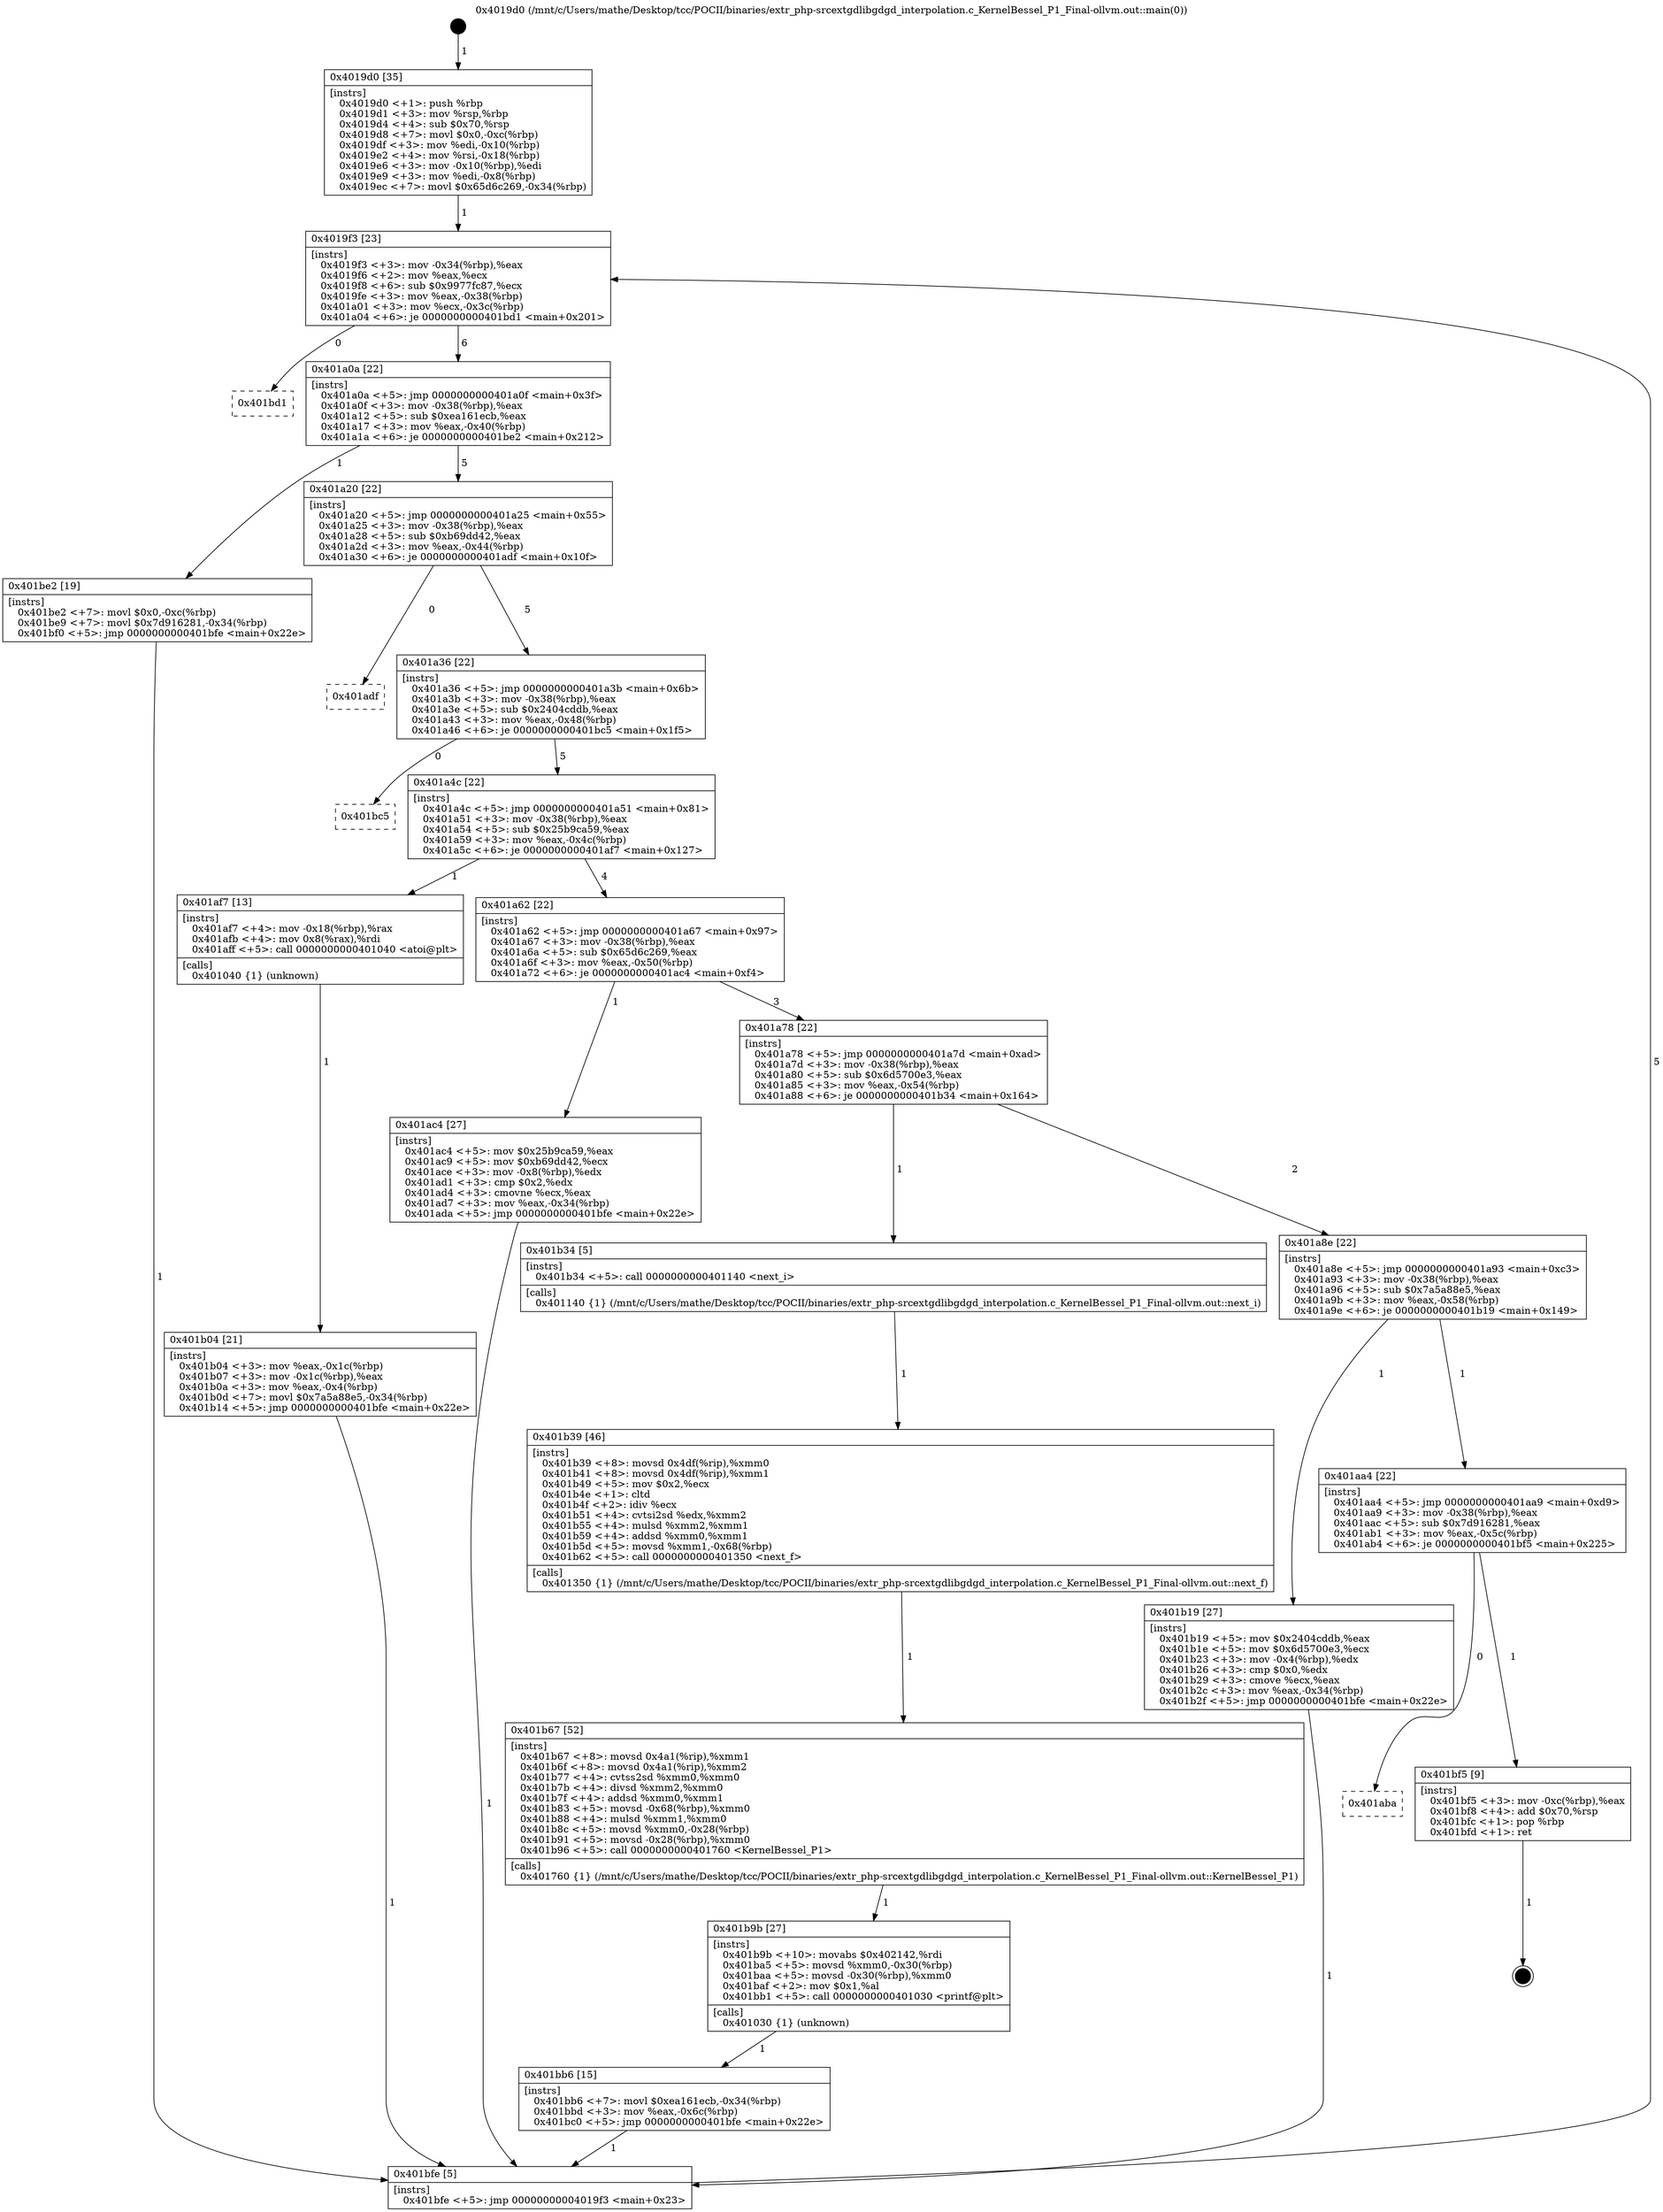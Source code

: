 digraph "0x4019d0" {
  label = "0x4019d0 (/mnt/c/Users/mathe/Desktop/tcc/POCII/binaries/extr_php-srcextgdlibgdgd_interpolation.c_KernelBessel_P1_Final-ollvm.out::main(0))"
  labelloc = "t"
  node[shape=record]

  Entry [label="",width=0.3,height=0.3,shape=circle,fillcolor=black,style=filled]
  "0x4019f3" [label="{
     0x4019f3 [23]\l
     | [instrs]\l
     &nbsp;&nbsp;0x4019f3 \<+3\>: mov -0x34(%rbp),%eax\l
     &nbsp;&nbsp;0x4019f6 \<+2\>: mov %eax,%ecx\l
     &nbsp;&nbsp;0x4019f8 \<+6\>: sub $0x9977fc87,%ecx\l
     &nbsp;&nbsp;0x4019fe \<+3\>: mov %eax,-0x38(%rbp)\l
     &nbsp;&nbsp;0x401a01 \<+3\>: mov %ecx,-0x3c(%rbp)\l
     &nbsp;&nbsp;0x401a04 \<+6\>: je 0000000000401bd1 \<main+0x201\>\l
  }"]
  "0x401bd1" [label="{
     0x401bd1\l
  }", style=dashed]
  "0x401a0a" [label="{
     0x401a0a [22]\l
     | [instrs]\l
     &nbsp;&nbsp;0x401a0a \<+5\>: jmp 0000000000401a0f \<main+0x3f\>\l
     &nbsp;&nbsp;0x401a0f \<+3\>: mov -0x38(%rbp),%eax\l
     &nbsp;&nbsp;0x401a12 \<+5\>: sub $0xea161ecb,%eax\l
     &nbsp;&nbsp;0x401a17 \<+3\>: mov %eax,-0x40(%rbp)\l
     &nbsp;&nbsp;0x401a1a \<+6\>: je 0000000000401be2 \<main+0x212\>\l
  }"]
  Exit [label="",width=0.3,height=0.3,shape=circle,fillcolor=black,style=filled,peripheries=2]
  "0x401be2" [label="{
     0x401be2 [19]\l
     | [instrs]\l
     &nbsp;&nbsp;0x401be2 \<+7\>: movl $0x0,-0xc(%rbp)\l
     &nbsp;&nbsp;0x401be9 \<+7\>: movl $0x7d916281,-0x34(%rbp)\l
     &nbsp;&nbsp;0x401bf0 \<+5\>: jmp 0000000000401bfe \<main+0x22e\>\l
  }"]
  "0x401a20" [label="{
     0x401a20 [22]\l
     | [instrs]\l
     &nbsp;&nbsp;0x401a20 \<+5\>: jmp 0000000000401a25 \<main+0x55\>\l
     &nbsp;&nbsp;0x401a25 \<+3\>: mov -0x38(%rbp),%eax\l
     &nbsp;&nbsp;0x401a28 \<+5\>: sub $0xb69dd42,%eax\l
     &nbsp;&nbsp;0x401a2d \<+3\>: mov %eax,-0x44(%rbp)\l
     &nbsp;&nbsp;0x401a30 \<+6\>: je 0000000000401adf \<main+0x10f\>\l
  }"]
  "0x401aba" [label="{
     0x401aba\l
  }", style=dashed]
  "0x401adf" [label="{
     0x401adf\l
  }", style=dashed]
  "0x401a36" [label="{
     0x401a36 [22]\l
     | [instrs]\l
     &nbsp;&nbsp;0x401a36 \<+5\>: jmp 0000000000401a3b \<main+0x6b\>\l
     &nbsp;&nbsp;0x401a3b \<+3\>: mov -0x38(%rbp),%eax\l
     &nbsp;&nbsp;0x401a3e \<+5\>: sub $0x2404cddb,%eax\l
     &nbsp;&nbsp;0x401a43 \<+3\>: mov %eax,-0x48(%rbp)\l
     &nbsp;&nbsp;0x401a46 \<+6\>: je 0000000000401bc5 \<main+0x1f5\>\l
  }"]
  "0x401bf5" [label="{
     0x401bf5 [9]\l
     | [instrs]\l
     &nbsp;&nbsp;0x401bf5 \<+3\>: mov -0xc(%rbp),%eax\l
     &nbsp;&nbsp;0x401bf8 \<+4\>: add $0x70,%rsp\l
     &nbsp;&nbsp;0x401bfc \<+1\>: pop %rbp\l
     &nbsp;&nbsp;0x401bfd \<+1\>: ret\l
  }"]
  "0x401bc5" [label="{
     0x401bc5\l
  }", style=dashed]
  "0x401a4c" [label="{
     0x401a4c [22]\l
     | [instrs]\l
     &nbsp;&nbsp;0x401a4c \<+5\>: jmp 0000000000401a51 \<main+0x81\>\l
     &nbsp;&nbsp;0x401a51 \<+3\>: mov -0x38(%rbp),%eax\l
     &nbsp;&nbsp;0x401a54 \<+5\>: sub $0x25b9ca59,%eax\l
     &nbsp;&nbsp;0x401a59 \<+3\>: mov %eax,-0x4c(%rbp)\l
     &nbsp;&nbsp;0x401a5c \<+6\>: je 0000000000401af7 \<main+0x127\>\l
  }"]
  "0x401bb6" [label="{
     0x401bb6 [15]\l
     | [instrs]\l
     &nbsp;&nbsp;0x401bb6 \<+7\>: movl $0xea161ecb,-0x34(%rbp)\l
     &nbsp;&nbsp;0x401bbd \<+3\>: mov %eax,-0x6c(%rbp)\l
     &nbsp;&nbsp;0x401bc0 \<+5\>: jmp 0000000000401bfe \<main+0x22e\>\l
  }"]
  "0x401af7" [label="{
     0x401af7 [13]\l
     | [instrs]\l
     &nbsp;&nbsp;0x401af7 \<+4\>: mov -0x18(%rbp),%rax\l
     &nbsp;&nbsp;0x401afb \<+4\>: mov 0x8(%rax),%rdi\l
     &nbsp;&nbsp;0x401aff \<+5\>: call 0000000000401040 \<atoi@plt\>\l
     | [calls]\l
     &nbsp;&nbsp;0x401040 \{1\} (unknown)\l
  }"]
  "0x401a62" [label="{
     0x401a62 [22]\l
     | [instrs]\l
     &nbsp;&nbsp;0x401a62 \<+5\>: jmp 0000000000401a67 \<main+0x97\>\l
     &nbsp;&nbsp;0x401a67 \<+3\>: mov -0x38(%rbp),%eax\l
     &nbsp;&nbsp;0x401a6a \<+5\>: sub $0x65d6c269,%eax\l
     &nbsp;&nbsp;0x401a6f \<+3\>: mov %eax,-0x50(%rbp)\l
     &nbsp;&nbsp;0x401a72 \<+6\>: je 0000000000401ac4 \<main+0xf4\>\l
  }"]
  "0x401b9b" [label="{
     0x401b9b [27]\l
     | [instrs]\l
     &nbsp;&nbsp;0x401b9b \<+10\>: movabs $0x402142,%rdi\l
     &nbsp;&nbsp;0x401ba5 \<+5\>: movsd %xmm0,-0x30(%rbp)\l
     &nbsp;&nbsp;0x401baa \<+5\>: movsd -0x30(%rbp),%xmm0\l
     &nbsp;&nbsp;0x401baf \<+2\>: mov $0x1,%al\l
     &nbsp;&nbsp;0x401bb1 \<+5\>: call 0000000000401030 \<printf@plt\>\l
     | [calls]\l
     &nbsp;&nbsp;0x401030 \{1\} (unknown)\l
  }"]
  "0x401ac4" [label="{
     0x401ac4 [27]\l
     | [instrs]\l
     &nbsp;&nbsp;0x401ac4 \<+5\>: mov $0x25b9ca59,%eax\l
     &nbsp;&nbsp;0x401ac9 \<+5\>: mov $0xb69dd42,%ecx\l
     &nbsp;&nbsp;0x401ace \<+3\>: mov -0x8(%rbp),%edx\l
     &nbsp;&nbsp;0x401ad1 \<+3\>: cmp $0x2,%edx\l
     &nbsp;&nbsp;0x401ad4 \<+3\>: cmovne %ecx,%eax\l
     &nbsp;&nbsp;0x401ad7 \<+3\>: mov %eax,-0x34(%rbp)\l
     &nbsp;&nbsp;0x401ada \<+5\>: jmp 0000000000401bfe \<main+0x22e\>\l
  }"]
  "0x401a78" [label="{
     0x401a78 [22]\l
     | [instrs]\l
     &nbsp;&nbsp;0x401a78 \<+5\>: jmp 0000000000401a7d \<main+0xad\>\l
     &nbsp;&nbsp;0x401a7d \<+3\>: mov -0x38(%rbp),%eax\l
     &nbsp;&nbsp;0x401a80 \<+5\>: sub $0x6d5700e3,%eax\l
     &nbsp;&nbsp;0x401a85 \<+3\>: mov %eax,-0x54(%rbp)\l
     &nbsp;&nbsp;0x401a88 \<+6\>: je 0000000000401b34 \<main+0x164\>\l
  }"]
  "0x401bfe" [label="{
     0x401bfe [5]\l
     | [instrs]\l
     &nbsp;&nbsp;0x401bfe \<+5\>: jmp 00000000004019f3 \<main+0x23\>\l
  }"]
  "0x4019d0" [label="{
     0x4019d0 [35]\l
     | [instrs]\l
     &nbsp;&nbsp;0x4019d0 \<+1\>: push %rbp\l
     &nbsp;&nbsp;0x4019d1 \<+3\>: mov %rsp,%rbp\l
     &nbsp;&nbsp;0x4019d4 \<+4\>: sub $0x70,%rsp\l
     &nbsp;&nbsp;0x4019d8 \<+7\>: movl $0x0,-0xc(%rbp)\l
     &nbsp;&nbsp;0x4019df \<+3\>: mov %edi,-0x10(%rbp)\l
     &nbsp;&nbsp;0x4019e2 \<+4\>: mov %rsi,-0x18(%rbp)\l
     &nbsp;&nbsp;0x4019e6 \<+3\>: mov -0x10(%rbp),%edi\l
     &nbsp;&nbsp;0x4019e9 \<+3\>: mov %edi,-0x8(%rbp)\l
     &nbsp;&nbsp;0x4019ec \<+7\>: movl $0x65d6c269,-0x34(%rbp)\l
  }"]
  "0x401b04" [label="{
     0x401b04 [21]\l
     | [instrs]\l
     &nbsp;&nbsp;0x401b04 \<+3\>: mov %eax,-0x1c(%rbp)\l
     &nbsp;&nbsp;0x401b07 \<+3\>: mov -0x1c(%rbp),%eax\l
     &nbsp;&nbsp;0x401b0a \<+3\>: mov %eax,-0x4(%rbp)\l
     &nbsp;&nbsp;0x401b0d \<+7\>: movl $0x7a5a88e5,-0x34(%rbp)\l
     &nbsp;&nbsp;0x401b14 \<+5\>: jmp 0000000000401bfe \<main+0x22e\>\l
  }"]
  "0x401b67" [label="{
     0x401b67 [52]\l
     | [instrs]\l
     &nbsp;&nbsp;0x401b67 \<+8\>: movsd 0x4a1(%rip),%xmm1\l
     &nbsp;&nbsp;0x401b6f \<+8\>: movsd 0x4a1(%rip),%xmm2\l
     &nbsp;&nbsp;0x401b77 \<+4\>: cvtss2sd %xmm0,%xmm0\l
     &nbsp;&nbsp;0x401b7b \<+4\>: divsd %xmm2,%xmm0\l
     &nbsp;&nbsp;0x401b7f \<+4\>: addsd %xmm0,%xmm1\l
     &nbsp;&nbsp;0x401b83 \<+5\>: movsd -0x68(%rbp),%xmm0\l
     &nbsp;&nbsp;0x401b88 \<+4\>: mulsd %xmm1,%xmm0\l
     &nbsp;&nbsp;0x401b8c \<+5\>: movsd %xmm0,-0x28(%rbp)\l
     &nbsp;&nbsp;0x401b91 \<+5\>: movsd -0x28(%rbp),%xmm0\l
     &nbsp;&nbsp;0x401b96 \<+5\>: call 0000000000401760 \<KernelBessel_P1\>\l
     | [calls]\l
     &nbsp;&nbsp;0x401760 \{1\} (/mnt/c/Users/mathe/Desktop/tcc/POCII/binaries/extr_php-srcextgdlibgdgd_interpolation.c_KernelBessel_P1_Final-ollvm.out::KernelBessel_P1)\l
  }"]
  "0x401b34" [label="{
     0x401b34 [5]\l
     | [instrs]\l
     &nbsp;&nbsp;0x401b34 \<+5\>: call 0000000000401140 \<next_i\>\l
     | [calls]\l
     &nbsp;&nbsp;0x401140 \{1\} (/mnt/c/Users/mathe/Desktop/tcc/POCII/binaries/extr_php-srcextgdlibgdgd_interpolation.c_KernelBessel_P1_Final-ollvm.out::next_i)\l
  }"]
  "0x401a8e" [label="{
     0x401a8e [22]\l
     | [instrs]\l
     &nbsp;&nbsp;0x401a8e \<+5\>: jmp 0000000000401a93 \<main+0xc3\>\l
     &nbsp;&nbsp;0x401a93 \<+3\>: mov -0x38(%rbp),%eax\l
     &nbsp;&nbsp;0x401a96 \<+5\>: sub $0x7a5a88e5,%eax\l
     &nbsp;&nbsp;0x401a9b \<+3\>: mov %eax,-0x58(%rbp)\l
     &nbsp;&nbsp;0x401a9e \<+6\>: je 0000000000401b19 \<main+0x149\>\l
  }"]
  "0x401b39" [label="{
     0x401b39 [46]\l
     | [instrs]\l
     &nbsp;&nbsp;0x401b39 \<+8\>: movsd 0x4df(%rip),%xmm0\l
     &nbsp;&nbsp;0x401b41 \<+8\>: movsd 0x4df(%rip),%xmm1\l
     &nbsp;&nbsp;0x401b49 \<+5\>: mov $0x2,%ecx\l
     &nbsp;&nbsp;0x401b4e \<+1\>: cltd\l
     &nbsp;&nbsp;0x401b4f \<+2\>: idiv %ecx\l
     &nbsp;&nbsp;0x401b51 \<+4\>: cvtsi2sd %edx,%xmm2\l
     &nbsp;&nbsp;0x401b55 \<+4\>: mulsd %xmm2,%xmm1\l
     &nbsp;&nbsp;0x401b59 \<+4\>: addsd %xmm0,%xmm1\l
     &nbsp;&nbsp;0x401b5d \<+5\>: movsd %xmm1,-0x68(%rbp)\l
     &nbsp;&nbsp;0x401b62 \<+5\>: call 0000000000401350 \<next_f\>\l
     | [calls]\l
     &nbsp;&nbsp;0x401350 \{1\} (/mnt/c/Users/mathe/Desktop/tcc/POCII/binaries/extr_php-srcextgdlibgdgd_interpolation.c_KernelBessel_P1_Final-ollvm.out::next_f)\l
  }"]
  "0x401b19" [label="{
     0x401b19 [27]\l
     | [instrs]\l
     &nbsp;&nbsp;0x401b19 \<+5\>: mov $0x2404cddb,%eax\l
     &nbsp;&nbsp;0x401b1e \<+5\>: mov $0x6d5700e3,%ecx\l
     &nbsp;&nbsp;0x401b23 \<+3\>: mov -0x4(%rbp),%edx\l
     &nbsp;&nbsp;0x401b26 \<+3\>: cmp $0x0,%edx\l
     &nbsp;&nbsp;0x401b29 \<+3\>: cmove %ecx,%eax\l
     &nbsp;&nbsp;0x401b2c \<+3\>: mov %eax,-0x34(%rbp)\l
     &nbsp;&nbsp;0x401b2f \<+5\>: jmp 0000000000401bfe \<main+0x22e\>\l
  }"]
  "0x401aa4" [label="{
     0x401aa4 [22]\l
     | [instrs]\l
     &nbsp;&nbsp;0x401aa4 \<+5\>: jmp 0000000000401aa9 \<main+0xd9\>\l
     &nbsp;&nbsp;0x401aa9 \<+3\>: mov -0x38(%rbp),%eax\l
     &nbsp;&nbsp;0x401aac \<+5\>: sub $0x7d916281,%eax\l
     &nbsp;&nbsp;0x401ab1 \<+3\>: mov %eax,-0x5c(%rbp)\l
     &nbsp;&nbsp;0x401ab4 \<+6\>: je 0000000000401bf5 \<main+0x225\>\l
  }"]
  Entry -> "0x4019d0" [label=" 1"]
  "0x4019f3" -> "0x401bd1" [label=" 0"]
  "0x4019f3" -> "0x401a0a" [label=" 6"]
  "0x401bf5" -> Exit [label=" 1"]
  "0x401a0a" -> "0x401be2" [label=" 1"]
  "0x401a0a" -> "0x401a20" [label=" 5"]
  "0x401aa4" -> "0x401aba" [label=" 0"]
  "0x401a20" -> "0x401adf" [label=" 0"]
  "0x401a20" -> "0x401a36" [label=" 5"]
  "0x401aa4" -> "0x401bf5" [label=" 1"]
  "0x401a36" -> "0x401bc5" [label=" 0"]
  "0x401a36" -> "0x401a4c" [label=" 5"]
  "0x401be2" -> "0x401bfe" [label=" 1"]
  "0x401a4c" -> "0x401af7" [label=" 1"]
  "0x401a4c" -> "0x401a62" [label=" 4"]
  "0x401bb6" -> "0x401bfe" [label=" 1"]
  "0x401a62" -> "0x401ac4" [label=" 1"]
  "0x401a62" -> "0x401a78" [label=" 3"]
  "0x401ac4" -> "0x401bfe" [label=" 1"]
  "0x4019d0" -> "0x4019f3" [label=" 1"]
  "0x401bfe" -> "0x4019f3" [label=" 5"]
  "0x401af7" -> "0x401b04" [label=" 1"]
  "0x401b04" -> "0x401bfe" [label=" 1"]
  "0x401b9b" -> "0x401bb6" [label=" 1"]
  "0x401a78" -> "0x401b34" [label=" 1"]
  "0x401a78" -> "0x401a8e" [label=" 2"]
  "0x401b67" -> "0x401b9b" [label=" 1"]
  "0x401a8e" -> "0x401b19" [label=" 1"]
  "0x401a8e" -> "0x401aa4" [label=" 1"]
  "0x401b19" -> "0x401bfe" [label=" 1"]
  "0x401b34" -> "0x401b39" [label=" 1"]
  "0x401b39" -> "0x401b67" [label=" 1"]
}
